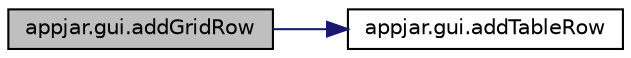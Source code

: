digraph "appjar.gui.addGridRow"
{
  edge [fontname="Helvetica",fontsize="10",labelfontname="Helvetica",labelfontsize="10"];
  node [fontname="Helvetica",fontsize="10",shape=record];
  rankdir="LR";
  Node410 [label="appjar.gui.addGridRow",height=0.2,width=0.4,color="black", fillcolor="grey75", style="filled", fontcolor="black"];
  Node410 -> Node411 [color="midnightblue",fontsize="10",style="solid",fontname="Helvetica"];
  Node411 [label="appjar.gui.addTableRow",height=0.2,width=0.4,color="black", fillcolor="white", style="filled",URL="$classappjar_1_1gui.html#a73cc15fc34a5262a2236aba1b65e7d4c"];
}
